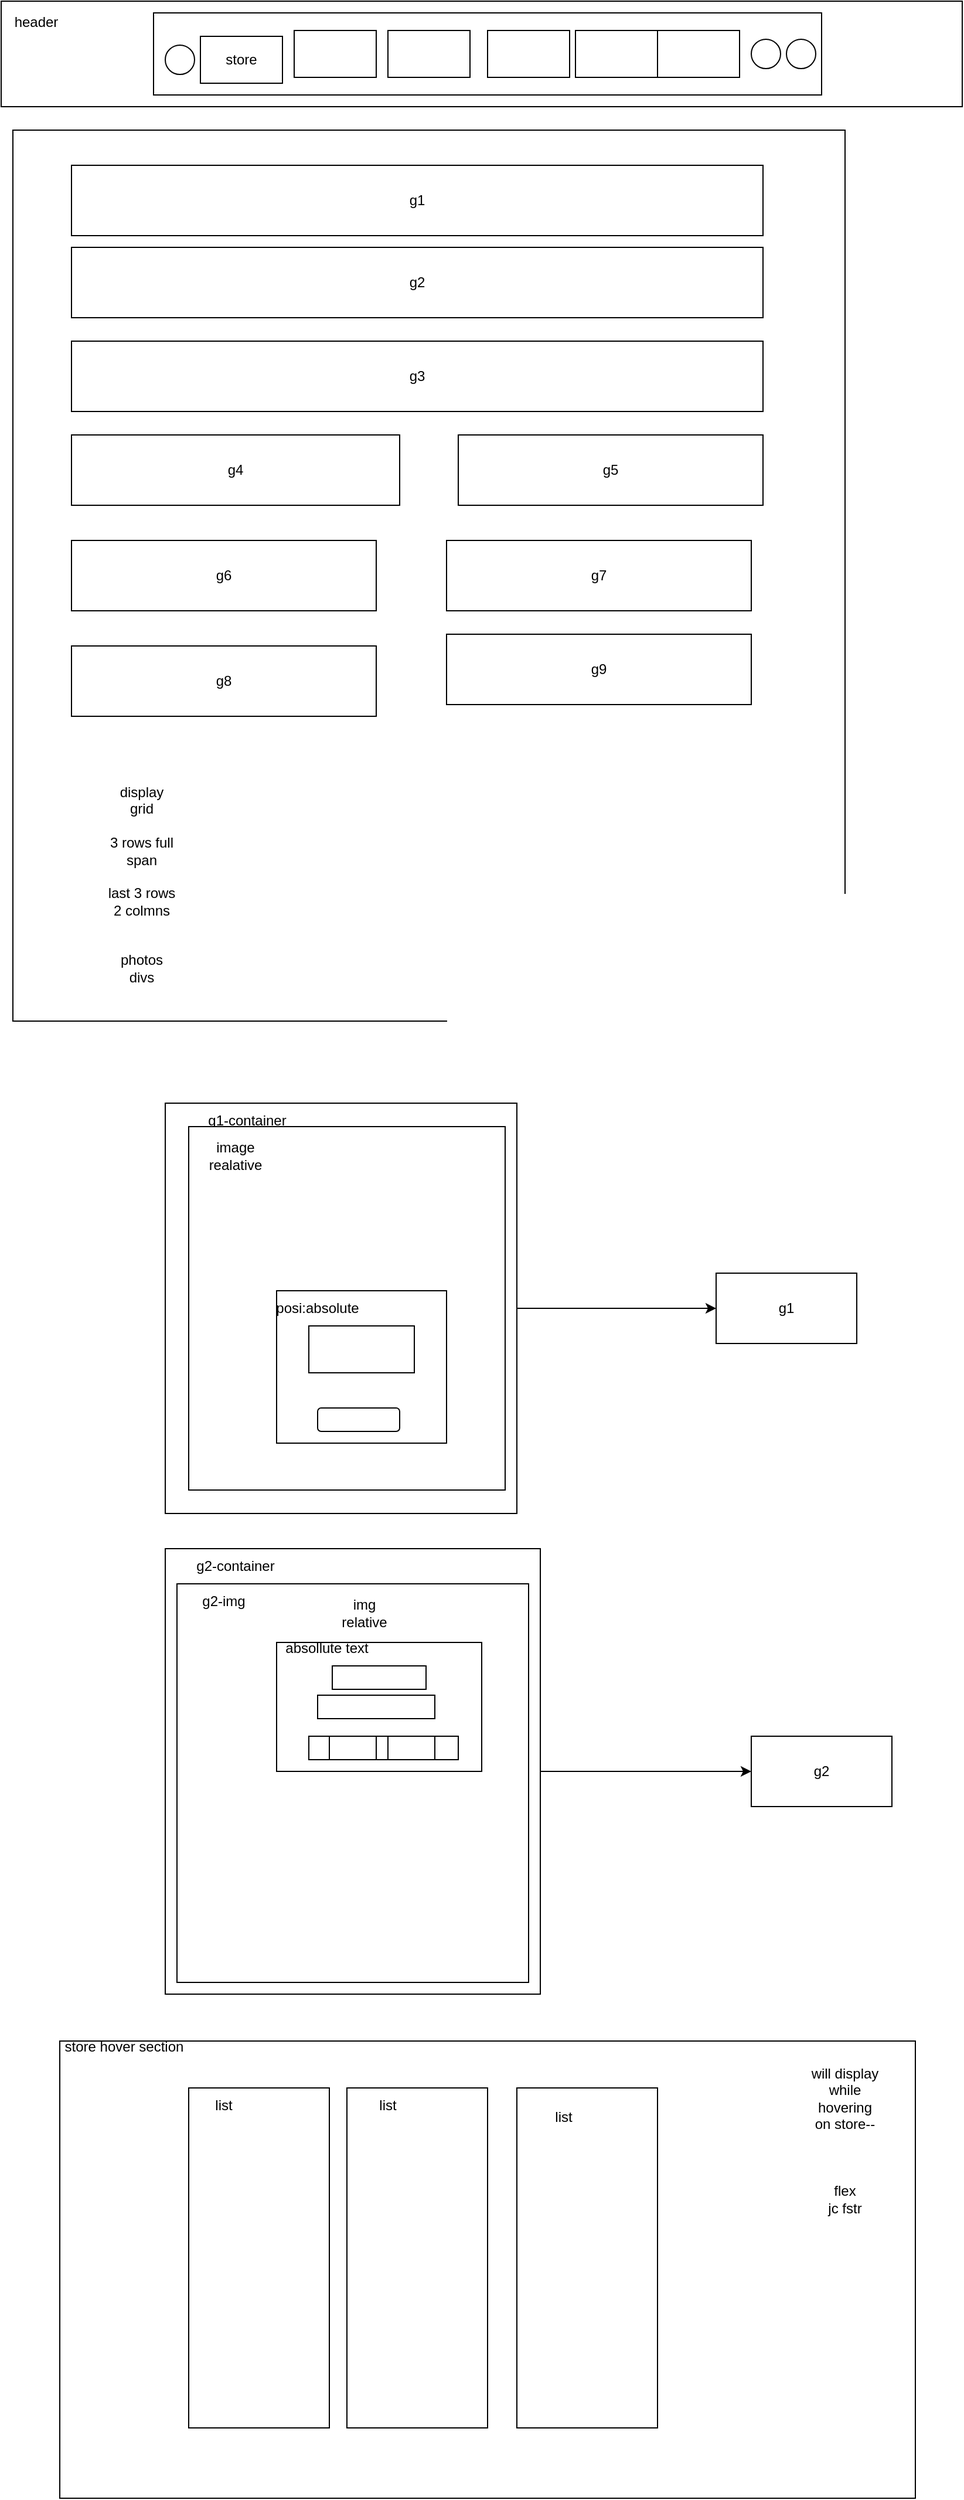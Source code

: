 <mxfile version="20.8.10" type="device"><diagram name="Page-1" id="5308QvZM9bWuPiZ3slZc"><mxGraphModel dx="1226" dy="532" grid="1" gridSize="10" guides="1" tooltips="1" connect="1" arrows="1" fold="1" page="1" pageScale="1" pageWidth="850" pageHeight="1100" math="0" shadow="0"><root><mxCell id="0"/><mxCell id="1" parent="0"/><mxCell id="pVJkYfO0f-4_TP1whlTH-1" value="" style="rounded=0;whiteSpace=wrap;html=1;" vertex="1" parent="1"><mxGeometry x="10" y="80" width="820" height="90" as="geometry"/></mxCell><mxCell id="pVJkYfO0f-4_TP1whlTH-2" value="" style="rounded=0;whiteSpace=wrap;html=1;" vertex="1" parent="1"><mxGeometry x="140" y="90" width="570" height="70" as="geometry"/></mxCell><mxCell id="pVJkYfO0f-4_TP1whlTH-3" value="store" style="rounded=0;whiteSpace=wrap;html=1;" vertex="1" parent="1"><mxGeometry x="180" y="110" width="70" height="40" as="geometry"/></mxCell><mxCell id="pVJkYfO0f-4_TP1whlTH-4" value="" style="rounded=0;whiteSpace=wrap;html=1;" vertex="1" parent="1"><mxGeometry x="260" y="105" width="70" height="40" as="geometry"/></mxCell><mxCell id="pVJkYfO0f-4_TP1whlTH-5" value="" style="rounded=0;whiteSpace=wrap;html=1;" vertex="1" parent="1"><mxGeometry x="340" y="105" width="70" height="40" as="geometry"/></mxCell><mxCell id="pVJkYfO0f-4_TP1whlTH-6" value="" style="rounded=0;whiteSpace=wrap;html=1;" vertex="1" parent="1"><mxGeometry x="425" y="105" width="70" height="40" as="geometry"/></mxCell><mxCell id="pVJkYfO0f-4_TP1whlTH-7" value="" style="rounded=0;whiteSpace=wrap;html=1;" vertex="1" parent="1"><mxGeometry x="500" y="105" width="70" height="40" as="geometry"/></mxCell><mxCell id="pVJkYfO0f-4_TP1whlTH-8" value="" style="rounded=0;whiteSpace=wrap;html=1;" vertex="1" parent="1"><mxGeometry x="570" y="105" width="70" height="40" as="geometry"/></mxCell><mxCell id="pVJkYfO0f-4_TP1whlTH-13" value="" style="ellipse;whiteSpace=wrap;html=1;aspect=fixed;" vertex="1" parent="1"><mxGeometry x="150" y="117.5" width="25" height="25" as="geometry"/></mxCell><mxCell id="pVJkYfO0f-4_TP1whlTH-14" value="" style="ellipse;whiteSpace=wrap;html=1;aspect=fixed;" vertex="1" parent="1"><mxGeometry x="680" y="112.5" width="25" height="25" as="geometry"/></mxCell><mxCell id="pVJkYfO0f-4_TP1whlTH-16" value="" style="ellipse;whiteSpace=wrap;html=1;aspect=fixed;" vertex="1" parent="1"><mxGeometry x="650" y="112.5" width="25" height="25" as="geometry"/></mxCell><mxCell id="pVJkYfO0f-4_TP1whlTH-18" value="header" style="text;html=1;strokeColor=none;fillColor=none;align=center;verticalAlign=middle;whiteSpace=wrap;rounded=0;" vertex="1" parent="1"><mxGeometry x="10" y="82.5" width="60" height="30" as="geometry"/></mxCell><mxCell id="pVJkYfO0f-4_TP1whlTH-25" value="" style="rounded=0;whiteSpace=wrap;html=1;" vertex="1" parent="1"><mxGeometry x="20" y="190" width="710" height="760" as="geometry"/></mxCell><mxCell id="pVJkYfO0f-4_TP1whlTH-26" value="" style="rounded=0;whiteSpace=wrap;html=1;" vertex="1" parent="1"><mxGeometry x="70" y="220" width="590" height="60" as="geometry"/></mxCell><mxCell id="pVJkYfO0f-4_TP1whlTH-27" value="g1" style="rounded=0;whiteSpace=wrap;html=1;" vertex="1" parent="1"><mxGeometry x="70" y="220" width="590" height="60" as="geometry"/></mxCell><mxCell id="pVJkYfO0f-4_TP1whlTH-28" value="g2" style="rounded=0;whiteSpace=wrap;html=1;" vertex="1" parent="1"><mxGeometry x="70" y="290" width="590" height="60" as="geometry"/></mxCell><mxCell id="pVJkYfO0f-4_TP1whlTH-29" value="g3" style="rounded=0;whiteSpace=wrap;html=1;" vertex="1" parent="1"><mxGeometry x="70" y="370" width="590" height="60" as="geometry"/></mxCell><mxCell id="pVJkYfO0f-4_TP1whlTH-30" value="g4" style="rounded=0;whiteSpace=wrap;html=1;" vertex="1" parent="1"><mxGeometry x="70" y="450" width="280" height="60" as="geometry"/></mxCell><mxCell id="pVJkYfO0f-4_TP1whlTH-31" value="" style="rounded=0;whiteSpace=wrap;html=1;" vertex="1" parent="1"><mxGeometry x="400" y="450" width="260" height="60" as="geometry"/></mxCell><mxCell id="pVJkYfO0f-4_TP1whlTH-32" value="g5" style="rounded=0;whiteSpace=wrap;html=1;" vertex="1" parent="1"><mxGeometry x="400" y="450" width="260" height="60" as="geometry"/></mxCell><mxCell id="pVJkYfO0f-4_TP1whlTH-33" value="g9" style="rounded=0;whiteSpace=wrap;html=1;" vertex="1" parent="1"><mxGeometry x="390" y="620" width="260" height="60" as="geometry"/></mxCell><mxCell id="pVJkYfO0f-4_TP1whlTH-34" value="g7" style="rounded=0;whiteSpace=wrap;html=1;" vertex="1" parent="1"><mxGeometry x="390" y="540" width="260" height="60" as="geometry"/></mxCell><mxCell id="pVJkYfO0f-4_TP1whlTH-35" value="g8" style="rounded=0;whiteSpace=wrap;html=1;" vertex="1" parent="1"><mxGeometry x="70" y="630" width="260" height="60" as="geometry"/></mxCell><mxCell id="pVJkYfO0f-4_TP1whlTH-36" value="g6" style="rounded=0;whiteSpace=wrap;html=1;" vertex="1" parent="1"><mxGeometry x="70" y="540" width="260" height="60" as="geometry"/></mxCell><mxCell id="pVJkYfO0f-4_TP1whlTH-37" value="display grid&lt;br&gt;&lt;br&gt;3 rows full span&lt;br&gt;&lt;br&gt;last 3 rows 2 colmns" style="text;html=1;strokeColor=none;fillColor=none;align=center;verticalAlign=middle;whiteSpace=wrap;rounded=0;" vertex="1" parent="1"><mxGeometry x="100" y="790" width="60" height="30" as="geometry"/></mxCell><mxCell id="pVJkYfO0f-4_TP1whlTH-38" value="photos divs" style="text;html=1;strokeColor=none;fillColor=none;align=center;verticalAlign=middle;whiteSpace=wrap;rounded=0;" vertex="1" parent="1"><mxGeometry x="100" y="890" width="60" height="30" as="geometry"/></mxCell><mxCell id="pVJkYfO0f-4_TP1whlTH-42" value="" style="edgeStyle=orthogonalEdgeStyle;rounded=0;orthogonalLoop=1;jettySize=auto;html=1;" edge="1" parent="1" source="pVJkYfO0f-4_TP1whlTH-40" target="pVJkYfO0f-4_TP1whlTH-41"><mxGeometry relative="1" as="geometry"/></mxCell><mxCell id="pVJkYfO0f-4_TP1whlTH-40" value="" style="rounded=0;whiteSpace=wrap;html=1;" vertex="1" parent="1"><mxGeometry x="150" y="1020" width="300" height="350" as="geometry"/></mxCell><mxCell id="pVJkYfO0f-4_TP1whlTH-41" value="g1" style="whiteSpace=wrap;html=1;rounded=0;" vertex="1" parent="1"><mxGeometry x="620" y="1165" width="120" height="60" as="geometry"/></mxCell><mxCell id="pVJkYfO0f-4_TP1whlTH-43" value="g1-container" style="text;html=1;strokeColor=none;fillColor=none;align=center;verticalAlign=middle;whiteSpace=wrap;rounded=0;" vertex="1" parent="1"><mxGeometry x="150" y="1020" width="140" height="30" as="geometry"/></mxCell><mxCell id="pVJkYfO0f-4_TP1whlTH-44" value="" style="rounded=0;whiteSpace=wrap;html=1;" vertex="1" parent="1"><mxGeometry x="170" y="1040" width="270" height="310" as="geometry"/></mxCell><mxCell id="pVJkYfO0f-4_TP1whlTH-45" value="image&lt;br&gt;realative" style="text;html=1;strokeColor=none;fillColor=none;align=center;verticalAlign=middle;whiteSpace=wrap;rounded=0;" vertex="1" parent="1"><mxGeometry x="180" y="1050" width="60" height="30" as="geometry"/></mxCell><mxCell id="pVJkYfO0f-4_TP1whlTH-46" value="" style="rounded=0;whiteSpace=wrap;html=1;" vertex="1" parent="1"><mxGeometry x="245" y="1180" width="145" height="130" as="geometry"/></mxCell><mxCell id="pVJkYfO0f-4_TP1whlTH-47" value="" style="rounded=1;whiteSpace=wrap;html=1;" vertex="1" parent="1"><mxGeometry x="280" y="1280" width="70" height="20" as="geometry"/></mxCell><mxCell id="pVJkYfO0f-4_TP1whlTH-48" value="" style="rounded=0;whiteSpace=wrap;html=1;" vertex="1" parent="1"><mxGeometry x="272.5" y="1210" width="90" height="40" as="geometry"/></mxCell><mxCell id="pVJkYfO0f-4_TP1whlTH-49" value="posi:absolute" style="text;html=1;strokeColor=none;fillColor=none;align=center;verticalAlign=middle;whiteSpace=wrap;rounded=0;" vertex="1" parent="1"><mxGeometry x="250" y="1180" width="60" height="30" as="geometry"/></mxCell><mxCell id="pVJkYfO0f-4_TP1whlTH-63" value="" style="edgeStyle=orthogonalEdgeStyle;rounded=0;orthogonalLoop=1;jettySize=auto;html=1;" edge="1" parent="1" source="pVJkYfO0f-4_TP1whlTH-50" target="pVJkYfO0f-4_TP1whlTH-62"><mxGeometry relative="1" as="geometry"/></mxCell><mxCell id="pVJkYfO0f-4_TP1whlTH-50" value="" style="rounded=0;whiteSpace=wrap;html=1;" vertex="1" parent="1"><mxGeometry x="150" y="1400" width="320" height="380" as="geometry"/></mxCell><mxCell id="pVJkYfO0f-4_TP1whlTH-51" value="g2-container" style="text;html=1;strokeColor=none;fillColor=none;align=center;verticalAlign=middle;whiteSpace=wrap;rounded=0;" vertex="1" parent="1"><mxGeometry x="150" y="1400" width="120" height="30" as="geometry"/></mxCell><mxCell id="pVJkYfO0f-4_TP1whlTH-52" value="" style="rounded=0;whiteSpace=wrap;html=1;" vertex="1" parent="1"><mxGeometry x="160" y="1430" width="300" height="340" as="geometry"/></mxCell><mxCell id="pVJkYfO0f-4_TP1whlTH-53" value="g2-img" style="text;html=1;strokeColor=none;fillColor=none;align=center;verticalAlign=middle;whiteSpace=wrap;rounded=0;" vertex="1" parent="1"><mxGeometry x="170" y="1430" width="60" height="30" as="geometry"/></mxCell><mxCell id="pVJkYfO0f-4_TP1whlTH-54" value="img relative" style="text;html=1;strokeColor=none;fillColor=none;align=center;verticalAlign=middle;whiteSpace=wrap;rounded=0;" vertex="1" parent="1"><mxGeometry x="290" y="1440" width="60" height="30" as="geometry"/></mxCell><mxCell id="pVJkYfO0f-4_TP1whlTH-55" value="" style="rounded=0;whiteSpace=wrap;html=1;" vertex="1" parent="1"><mxGeometry x="245" y="1480" width="175" height="110" as="geometry"/></mxCell><mxCell id="pVJkYfO0f-4_TP1whlTH-56" value="absollute text" style="text;html=1;strokeColor=none;fillColor=none;align=center;verticalAlign=middle;whiteSpace=wrap;rounded=0;" vertex="1" parent="1"><mxGeometry x="212.5" y="1470" width="150" height="30" as="geometry"/></mxCell><mxCell id="pVJkYfO0f-4_TP1whlTH-57" value="" style="rounded=0;whiteSpace=wrap;html=1;" vertex="1" parent="1"><mxGeometry x="292.5" y="1500" width="80" height="20" as="geometry"/></mxCell><mxCell id="pVJkYfO0f-4_TP1whlTH-58" value="" style="rounded=0;whiteSpace=wrap;html=1;" vertex="1" parent="1"><mxGeometry x="280" y="1525" width="100" height="20" as="geometry"/></mxCell><mxCell id="pVJkYfO0f-4_TP1whlTH-59" value="" style="rounded=0;whiteSpace=wrap;html=1;" vertex="1" parent="1"><mxGeometry x="272.5" y="1560" width="127.5" height="20" as="geometry"/></mxCell><mxCell id="pVJkYfO0f-4_TP1whlTH-60" value="" style="rounded=0;whiteSpace=wrap;html=1;" vertex="1" parent="1"><mxGeometry x="290" y="1560" width="40" height="20" as="geometry"/></mxCell><mxCell id="pVJkYfO0f-4_TP1whlTH-61" value="" style="rounded=0;whiteSpace=wrap;html=1;" vertex="1" parent="1"><mxGeometry x="340" y="1560" width="40" height="20" as="geometry"/></mxCell><mxCell id="pVJkYfO0f-4_TP1whlTH-62" value="g2" style="whiteSpace=wrap;html=1;rounded=0;" vertex="1" parent="1"><mxGeometry x="650" y="1560" width="120" height="60" as="geometry"/></mxCell><mxCell id="pVJkYfO0f-4_TP1whlTH-64" value="" style="rounded=0;whiteSpace=wrap;html=1;" vertex="1" parent="1"><mxGeometry x="60" y="1820" width="730" height="390" as="geometry"/></mxCell><mxCell id="pVJkYfO0f-4_TP1whlTH-65" value="store hover section" style="text;html=1;strokeColor=none;fillColor=none;align=center;verticalAlign=middle;whiteSpace=wrap;rounded=0;" vertex="1" parent="1"><mxGeometry x="50" y="1810" width="130" height="30" as="geometry"/></mxCell><mxCell id="pVJkYfO0f-4_TP1whlTH-66" value="" style="rounded=0;whiteSpace=wrap;html=1;" vertex="1" parent="1"><mxGeometry x="170" y="1860" width="120" height="290" as="geometry"/></mxCell><mxCell id="pVJkYfO0f-4_TP1whlTH-69" value="" style="rounded=0;whiteSpace=wrap;html=1;" vertex="1" parent="1"><mxGeometry x="305" y="1860" width="120" height="290" as="geometry"/></mxCell><mxCell id="pVJkYfO0f-4_TP1whlTH-70" value="" style="rounded=0;whiteSpace=wrap;html=1;" vertex="1" parent="1"><mxGeometry x="450" y="1860" width="120" height="290" as="geometry"/></mxCell><mxCell id="pVJkYfO0f-4_TP1whlTH-71" value="list" style="text;html=1;strokeColor=none;fillColor=none;align=center;verticalAlign=middle;whiteSpace=wrap;rounded=0;" vertex="1" parent="1"><mxGeometry x="170" y="1860" width="60" height="30" as="geometry"/></mxCell><mxCell id="pVJkYfO0f-4_TP1whlTH-72" value="list" style="text;html=1;strokeColor=none;fillColor=none;align=center;verticalAlign=middle;whiteSpace=wrap;rounded=0;" vertex="1" parent="1"><mxGeometry x="460" y="1870" width="60" height="30" as="geometry"/></mxCell><mxCell id="pVJkYfO0f-4_TP1whlTH-73" value="list" style="text;html=1;strokeColor=none;fillColor=none;align=center;verticalAlign=middle;whiteSpace=wrap;rounded=0;" vertex="1" parent="1"><mxGeometry x="310" y="1860" width="60" height="30" as="geometry"/></mxCell><mxCell id="pVJkYfO0f-4_TP1whlTH-74" value="will display while hovering on store--&lt;br&gt;&lt;br&gt;&lt;br&gt;&lt;br&gt;flex&lt;br&gt;jc fstr" style="text;html=1;strokeColor=none;fillColor=none;align=center;verticalAlign=middle;whiteSpace=wrap;rounded=0;" vertex="1" parent="1"><mxGeometry x="700" y="1890" width="60" height="30" as="geometry"/></mxCell></root></mxGraphModel></diagram></mxfile>